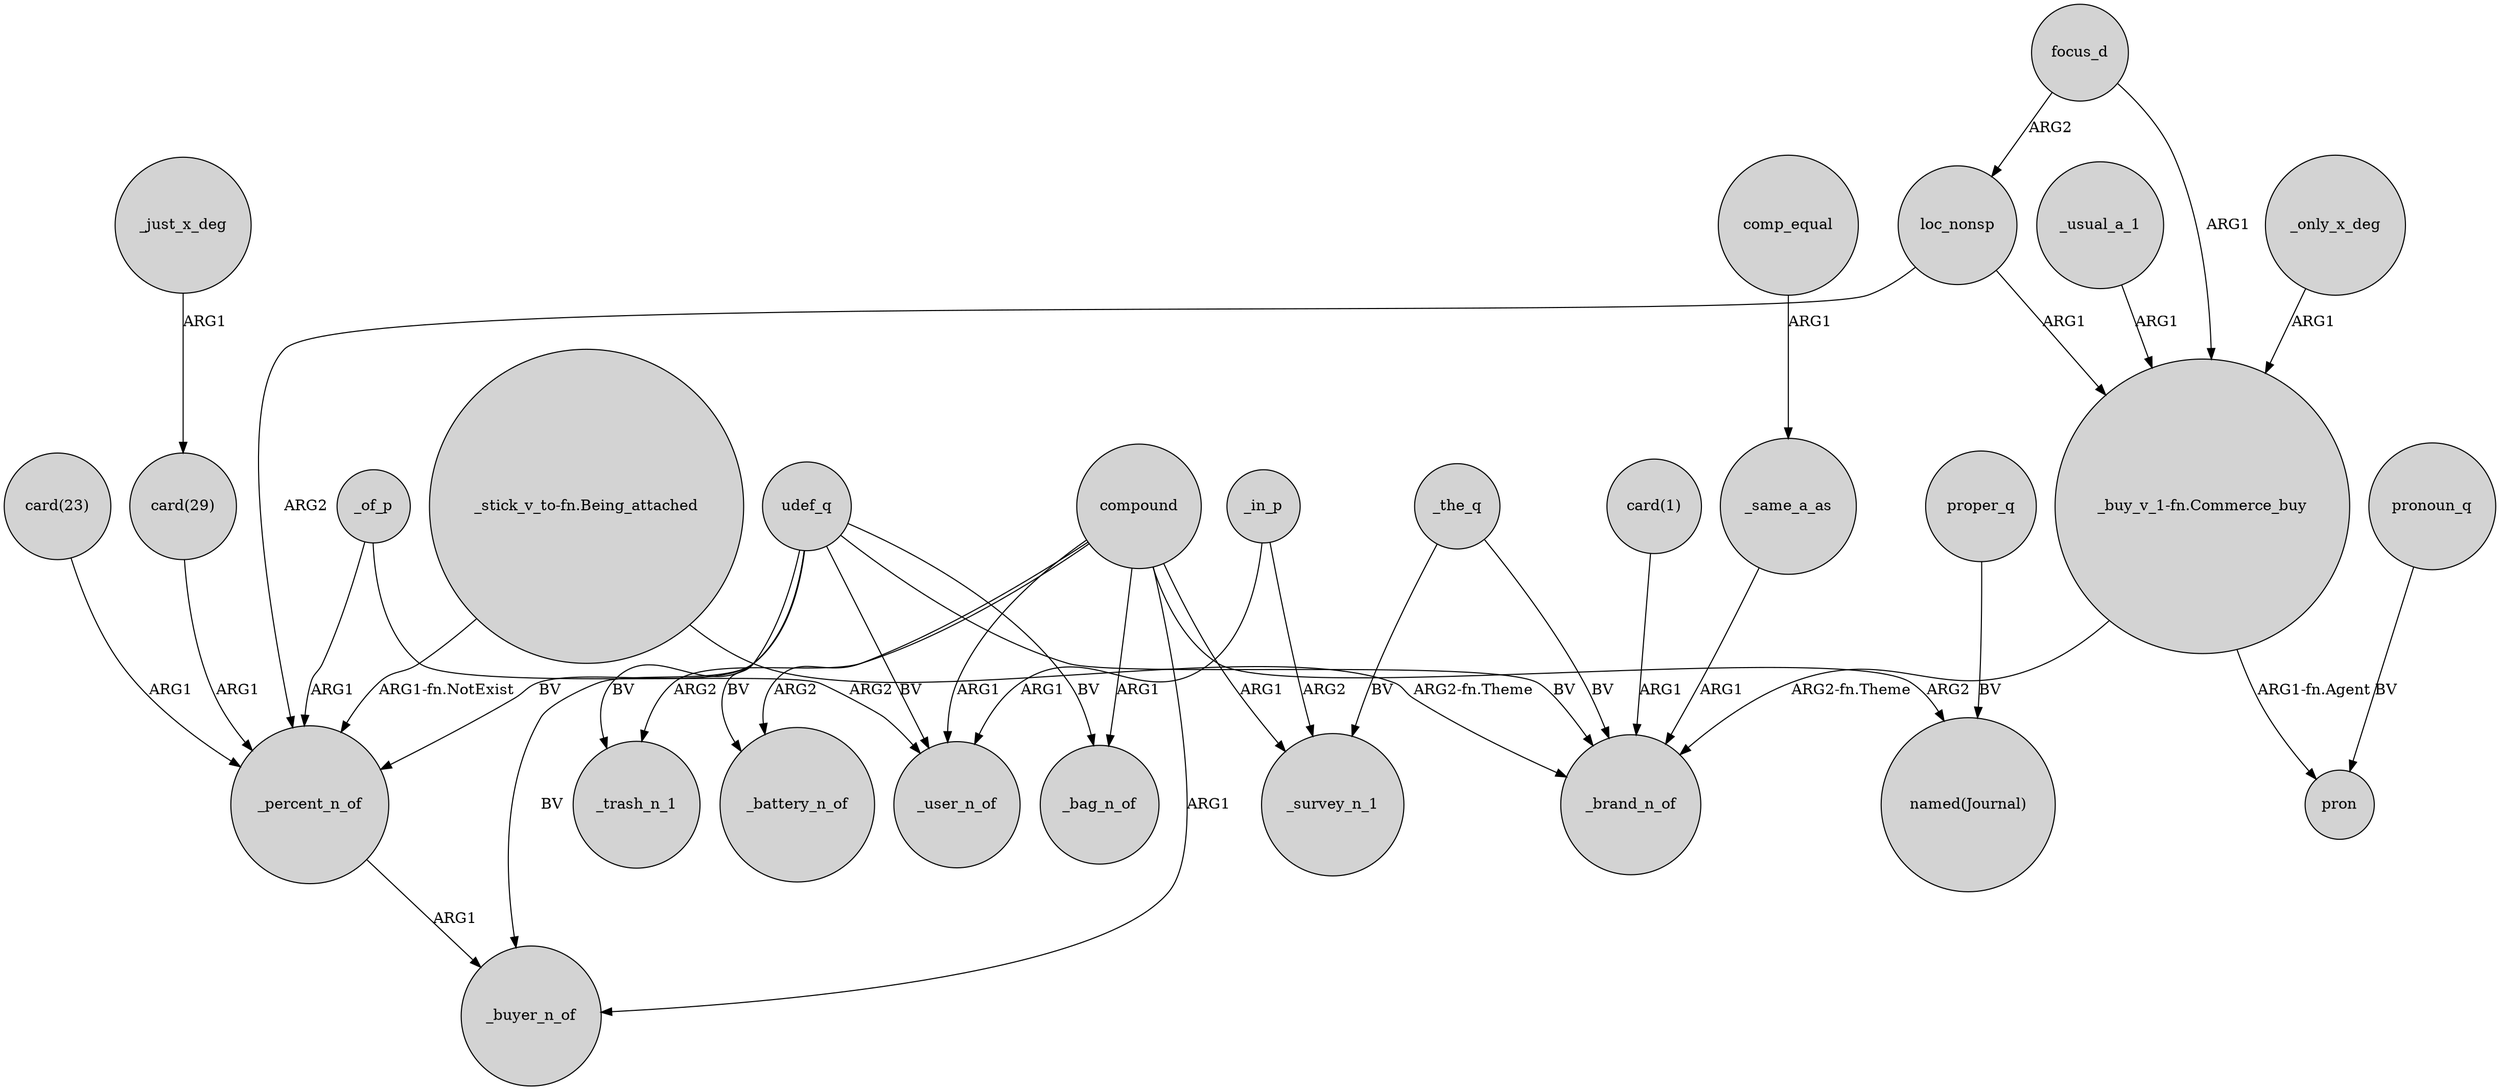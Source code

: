 digraph {
	node [shape=circle style=filled]
	"card(23)" -> _percent_n_of [label=ARG1]
	udef_q -> _battery_n_of [label=BV]
	focus_d -> loc_nonsp [label=ARG2]
	compound -> _buyer_n_of [label=ARG1]
	_percent_n_of -> _buyer_n_of [label=ARG1]
	udef_q -> _buyer_n_of [label=BV]
	_the_q -> _brand_n_of [label=BV]
	"_buy_v_1-fn.Commerce_buy" -> pron [label="ARG1-fn.Agent"]
	"_stick_v_to-fn.Being_attached" -> _percent_n_of [label="ARG1-fn.NotExist"]
	"_buy_v_1-fn.Commerce_buy" -> _brand_n_of [label="ARG2-fn.Theme"]
	udef_q -> _trash_n_1 [label=BV]
	compound -> _survey_n_1 [label=ARG1]
	focus_d -> "_buy_v_1-fn.Commerce_buy" [label=ARG1]
	udef_q -> _user_n_of [label=BV]
	_just_x_deg -> "card(29)" [label=ARG1]
	_same_a_as -> _brand_n_of [label=ARG1]
	_of_p -> _percent_n_of [label=ARG1]
	_the_q -> _survey_n_1 [label=BV]
	udef_q -> _bag_n_of [label=BV]
	pronoun_q -> pron [label=BV]
	_in_p -> _survey_n_1 [label=ARG2]
	comp_equal -> _same_a_as [label=ARG1]
	_only_x_deg -> "_buy_v_1-fn.Commerce_buy" [label=ARG1]
	loc_nonsp -> _percent_n_of [label=ARG2]
	_in_p -> _user_n_of [label=ARG1]
	_usual_a_1 -> "_buy_v_1-fn.Commerce_buy" [label=ARG1]
	"card(29)" -> _percent_n_of [label=ARG1]
	compound -> _user_n_of [label=ARG1]
	udef_q -> _brand_n_of [label=BV]
	compound -> "named(Journal)" [label=ARG2]
	compound -> _battery_n_of [label=ARG2]
	compound -> _trash_n_1 [label=ARG2]
	compound -> _bag_n_of [label=ARG1]
	udef_q -> _percent_n_of [label=BV]
	proper_q -> "named(Journal)" [label=BV]
	loc_nonsp -> "_buy_v_1-fn.Commerce_buy" [label=ARG1]
	"card(1)" -> _brand_n_of [label=ARG1]
	"_stick_v_to-fn.Being_attached" -> _brand_n_of [label="ARG2-fn.Theme"]
	_of_p -> _user_n_of [label=ARG2]
}
